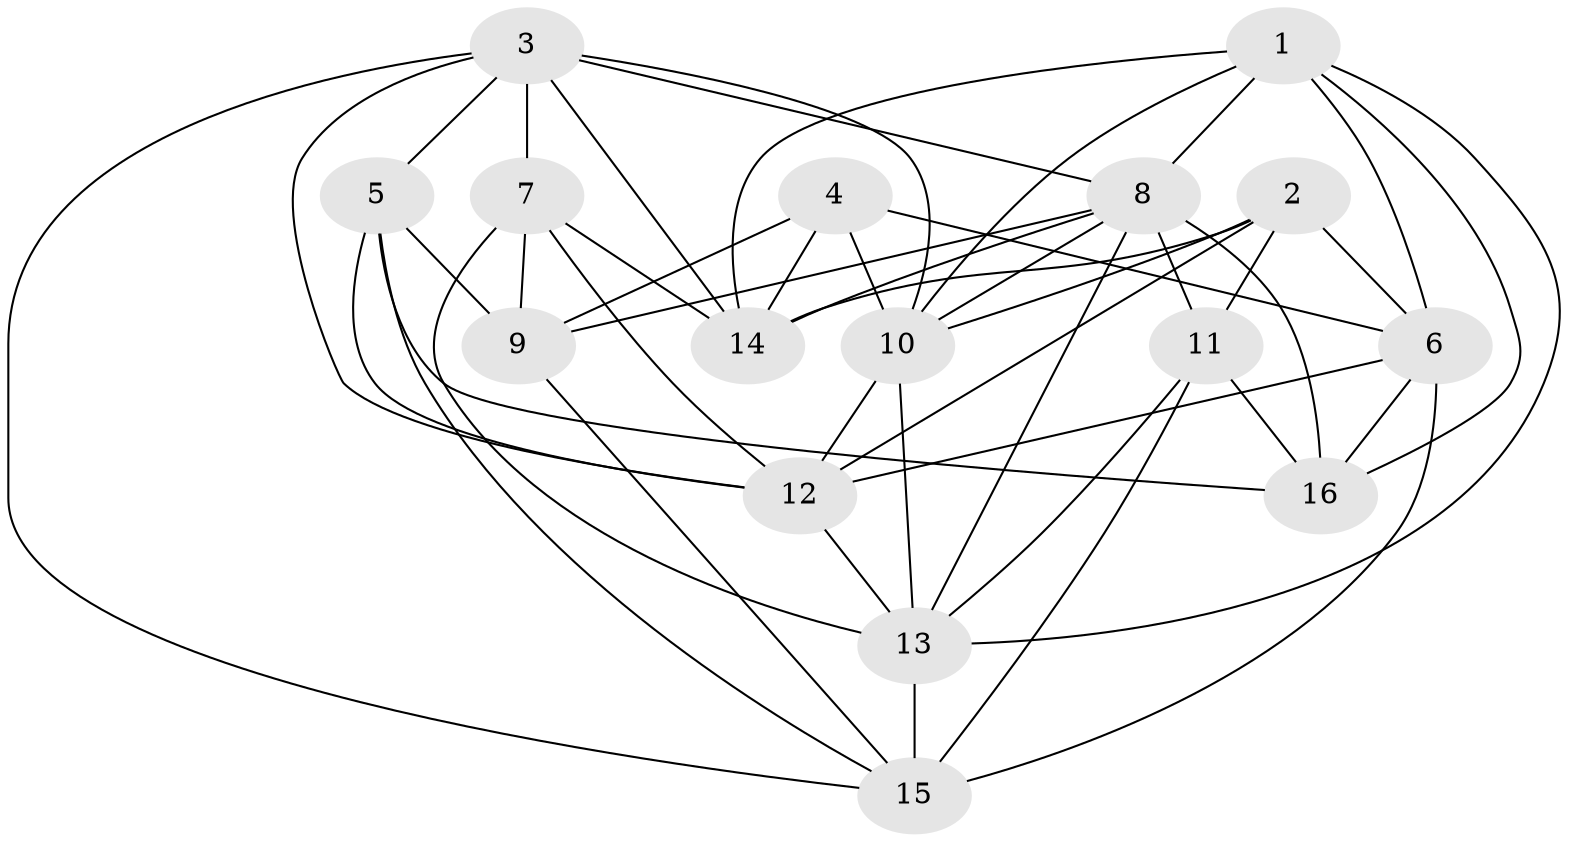 // original degree distribution, {4: 1.0}
// Generated by graph-tools (version 1.1) at 2025/38/03/04/25 23:38:07]
// undirected, 16 vertices, 47 edges
graph export_dot {
  node [color=gray90,style=filled];
  1;
  2;
  3;
  4;
  5;
  6;
  7;
  8;
  9;
  10;
  11;
  12;
  13;
  14;
  15;
  16;
  1 -- 6 [weight=2.0];
  1 -- 8 [weight=2.0];
  1 -- 10 [weight=1.0];
  1 -- 13 [weight=1.0];
  1 -- 14 [weight=1.0];
  1 -- 16 [weight=1.0];
  2 -- 6 [weight=2.0];
  2 -- 10 [weight=1.0];
  2 -- 11 [weight=1.0];
  2 -- 12 [weight=1.0];
  2 -- 14 [weight=1.0];
  3 -- 5 [weight=1.0];
  3 -- 7 [weight=2.0];
  3 -- 8 [weight=1.0];
  3 -- 10 [weight=1.0];
  3 -- 12 [weight=1.0];
  3 -- 14 [weight=1.0];
  3 -- 15 [weight=1.0];
  4 -- 6 [weight=1.0];
  4 -- 9 [weight=1.0];
  4 -- 10 [weight=1.0];
  4 -- 14 [weight=1.0];
  5 -- 9 [weight=1.0];
  5 -- 12 [weight=1.0];
  5 -- 15 [weight=1.0];
  5 -- 16 [weight=2.0];
  6 -- 12 [weight=1.0];
  6 -- 15 [weight=2.0];
  6 -- 16 [weight=2.0];
  7 -- 9 [weight=3.0];
  7 -- 12 [weight=1.0];
  7 -- 13 [weight=1.0];
  7 -- 14 [weight=3.0];
  8 -- 9 [weight=1.0];
  8 -- 10 [weight=1.0];
  8 -- 11 [weight=1.0];
  8 -- 13 [weight=1.0];
  8 -- 14 [weight=1.0];
  8 -- 16 [weight=2.0];
  9 -- 15 [weight=2.0];
  10 -- 12 [weight=1.0];
  10 -- 13 [weight=2.0];
  11 -- 13 [weight=1.0];
  11 -- 15 [weight=2.0];
  11 -- 16 [weight=1.0];
  12 -- 13 [weight=2.0];
  13 -- 15 [weight=2.0];
}

